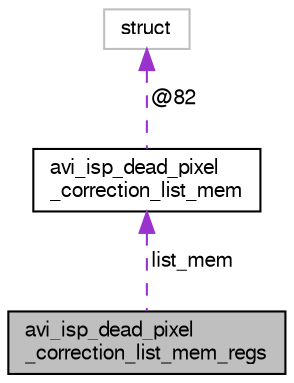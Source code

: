 digraph "avi_isp_dead_pixel_correction_list_mem_regs"
{
  edge [fontname="FreeSans",fontsize="10",labelfontname="FreeSans",labelfontsize="10"];
  node [fontname="FreeSans",fontsize="10",shape=record];
  Node1 [label="avi_isp_dead_pixel\l_correction_list_mem_regs",height=0.2,width=0.4,color="black", fillcolor="grey75", style="filled", fontcolor="black"];
  Node2 -> Node1 [dir="back",color="darkorchid3",fontsize="10",style="dashed",label=" list_mem" ,fontname="FreeSans"];
  Node2 [label="avi_isp_dead_pixel\l_correction_list_mem",height=0.2,width=0.4,color="black", fillcolor="white", style="filled",URL="$avi__isp__dead__pixel__correction_8h.html#unionavi__isp__dead__pixel__correction__list__mem"];
  Node3 -> Node2 [dir="back",color="darkorchid3",fontsize="10",style="dashed",label=" @82" ,fontname="FreeSans"];
  Node3 [label="struct",height=0.2,width=0.4,color="grey75", fillcolor="white", style="filled"];
}
